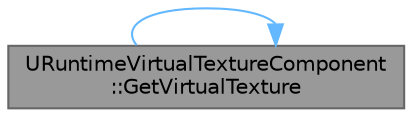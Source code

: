 digraph "URuntimeVirtualTextureComponent::GetVirtualTexture"
{
 // INTERACTIVE_SVG=YES
 // LATEX_PDF_SIZE
  bgcolor="transparent";
  edge [fontname=Helvetica,fontsize=10,labelfontname=Helvetica,labelfontsize=10];
  node [fontname=Helvetica,fontsize=10,shape=box,height=0.2,width=0.4];
  rankdir="LR";
  Node1 [id="Node000001",label="URuntimeVirtualTextureComponent\l::GetVirtualTexture",height=0.2,width=0.4,color="gray40", fillcolor="grey60", style="filled", fontcolor="black",tooltip="Get the runtime virtual texture object on this component."];
  Node1 -> Node1 [id="edge1_Node000001_Node000001",color="steelblue1",style="solid",tooltip=" "];
}
